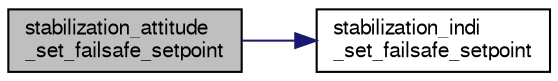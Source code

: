 digraph "stabilization_attitude_set_failsafe_setpoint"
{
  edge [fontname="FreeSans",fontsize="10",labelfontname="FreeSans",labelfontsize="10"];
  node [fontname="FreeSans",fontsize="10",shape=record];
  rankdir="LR";
  Node1 [label="stabilization_attitude\l_set_failsafe_setpoint",height=0.2,width=0.4,color="black", fillcolor="grey75", style="filled", fontcolor="black"];
  Node1 -> Node2 [color="midnightblue",fontsize="10",style="solid",fontname="FreeSans"];
  Node2 [label="stabilization_indi\l_set_failsafe_setpoint",height=0.2,width=0.4,color="black", fillcolor="white", style="filled",URL="$stabilization__indi_8c.html#a2d7051eac973a8507897f6753deaf818",tooltip="Function that calculates the failsafe setpoint. "];
}
